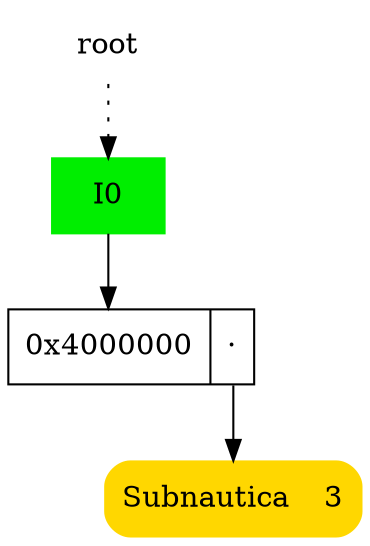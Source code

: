 digraph {
	root [shape=plaintext];
	root -> I0 [style=dotted];
	I0 [style=filled shape=box color=green2];
	C0 [shape=record label="<bmp> 0x4000000|<i0> ·"];
	I0 -> C0:bmp;
	V0 [shape=Mrecord label="<key> Subnautica|<val> 3" style=filled color=gold];
	C0:i0 -> V0;
}
